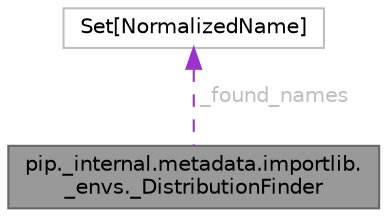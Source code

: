 digraph "pip._internal.metadata.importlib._envs._DistributionFinder"
{
 // LATEX_PDF_SIZE
  bgcolor="transparent";
  edge [fontname=Helvetica,fontsize=10,labelfontname=Helvetica,labelfontsize=10];
  node [fontname=Helvetica,fontsize=10,shape=box,height=0.2,width=0.4];
  Node1 [id="Node000001",label="pip._internal.metadata.importlib.\l_envs._DistributionFinder",height=0.2,width=0.4,color="gray40", fillcolor="grey60", style="filled", fontcolor="black",tooltip=" "];
  Node2 -> Node1 [id="edge1_Node000001_Node000002",dir="back",color="darkorchid3",style="dashed",tooltip=" ",label=" _found_names",fontcolor="grey" ];
  Node2 [id="Node000002",label="Set[NormalizedName]",height=0.2,width=0.4,color="grey75", fillcolor="white", style="filled",tooltip=" "];
}
